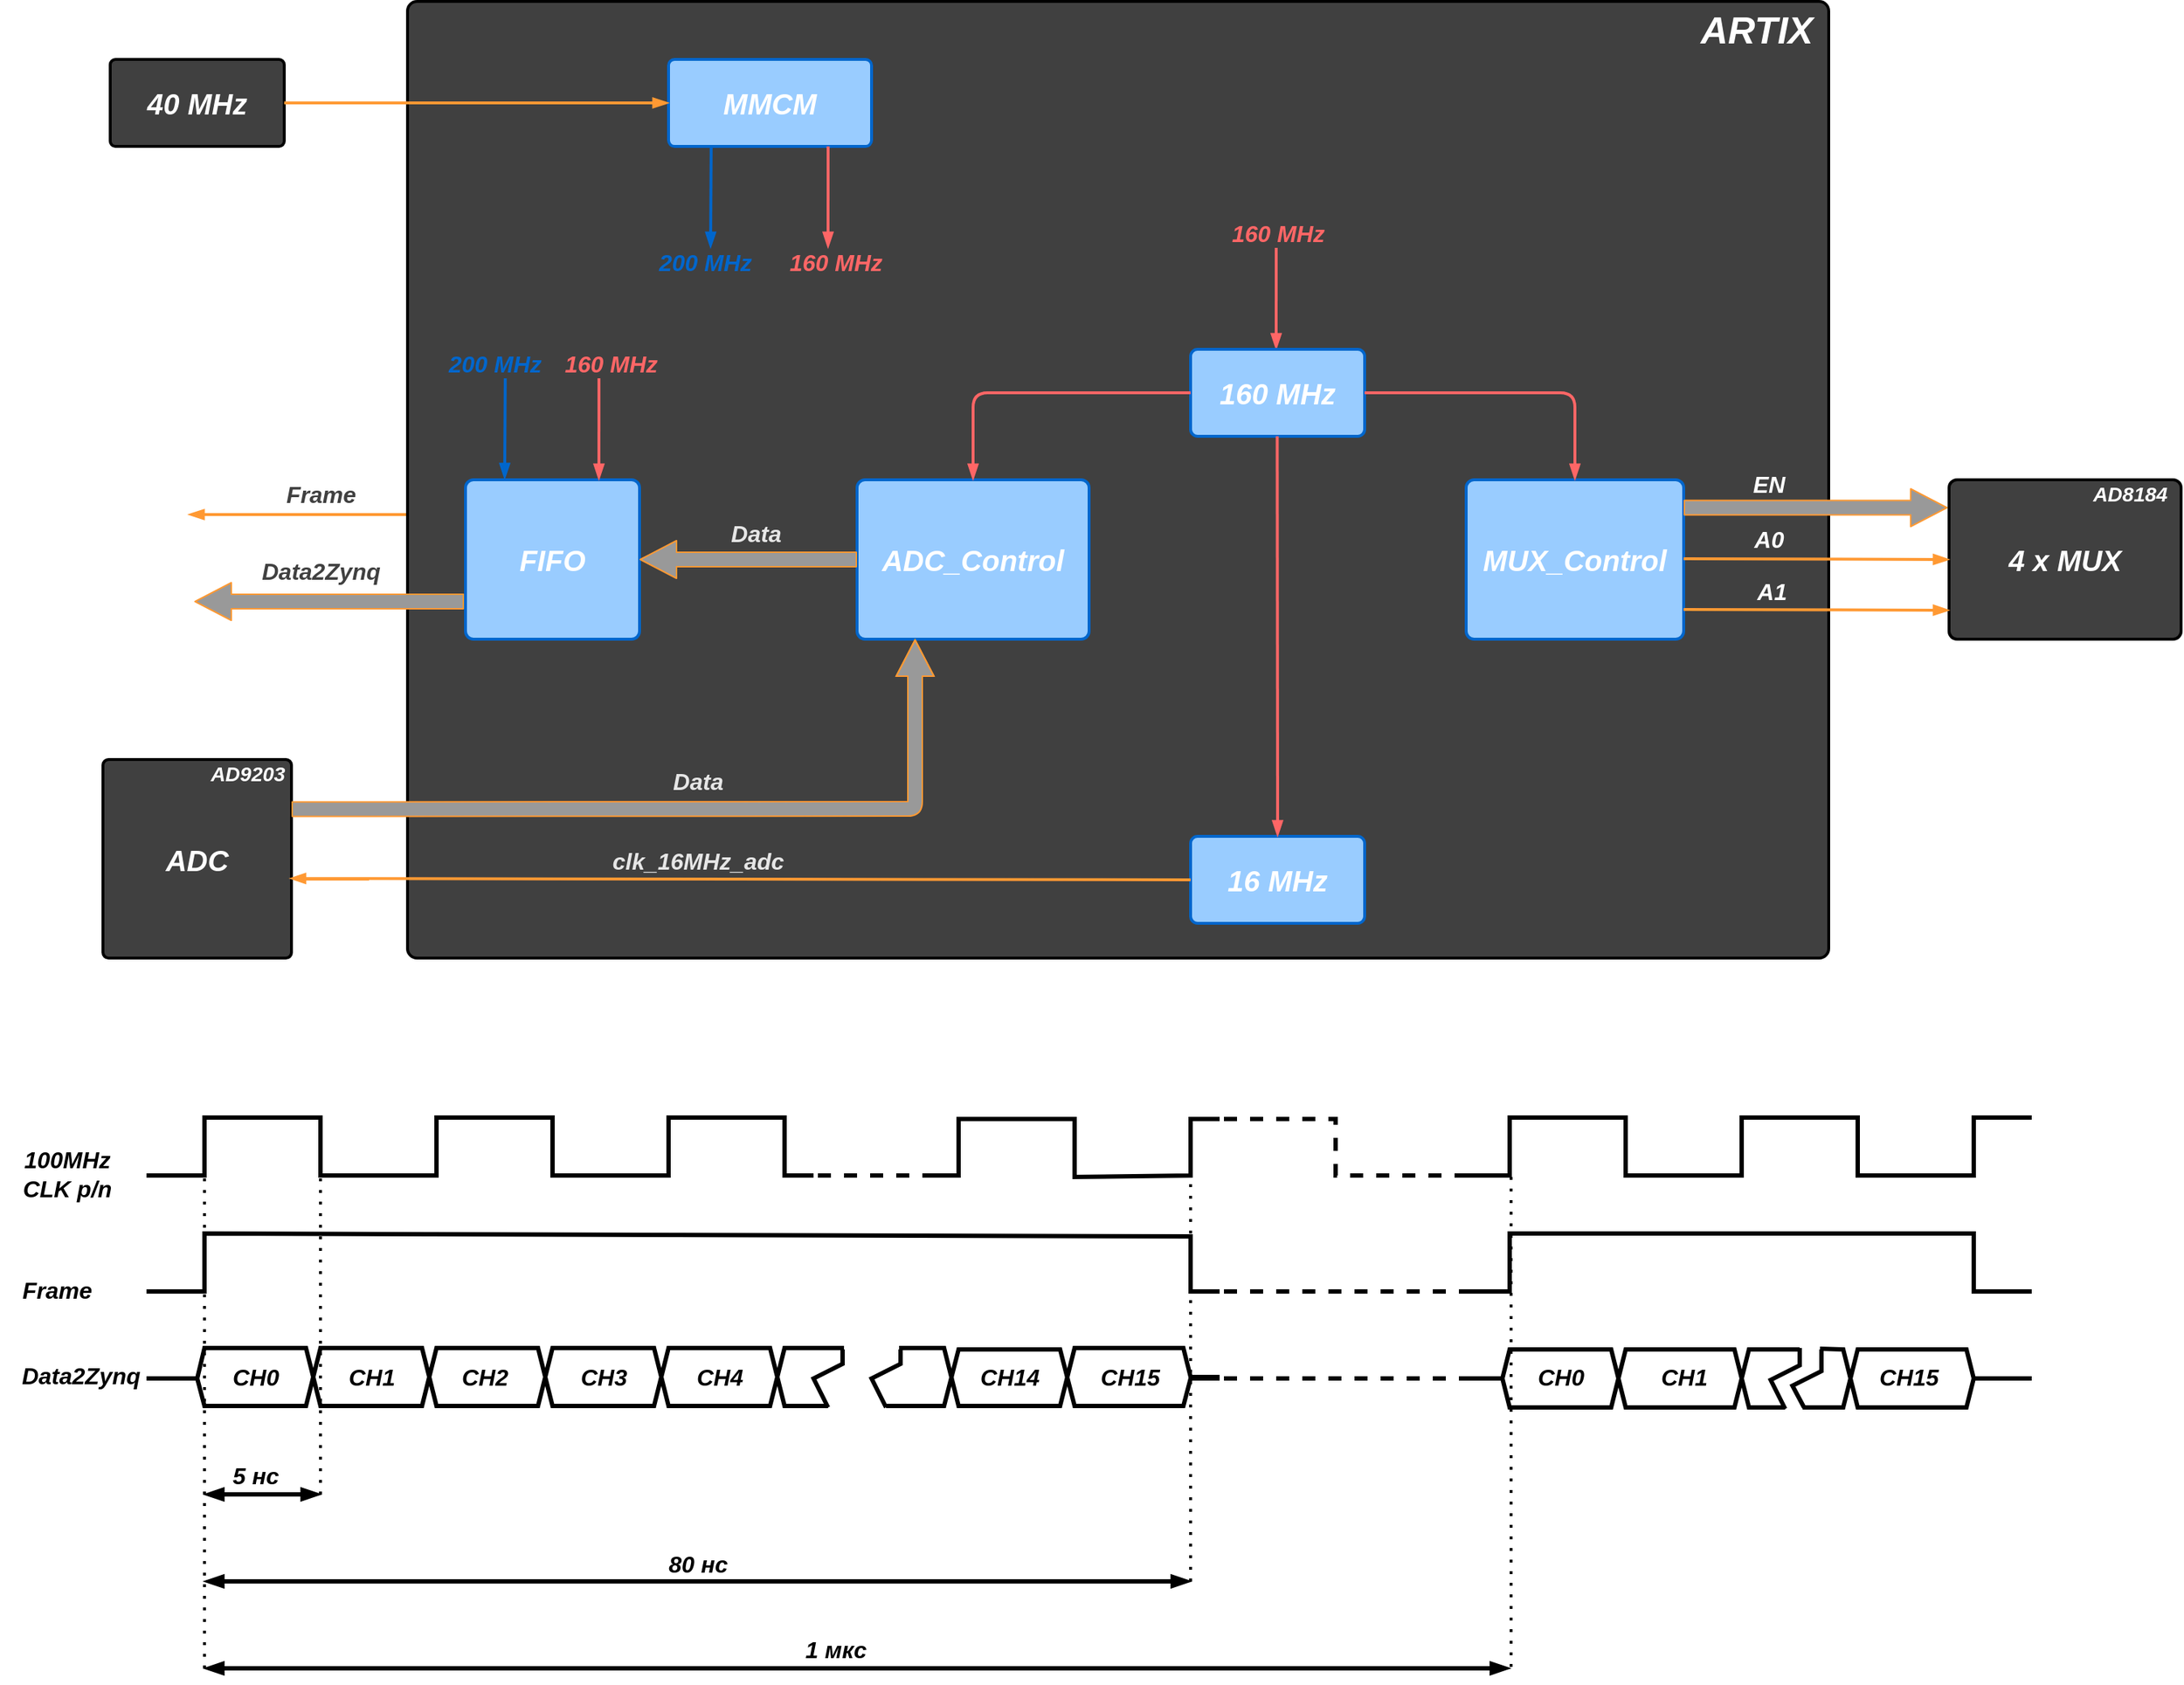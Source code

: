 <mxfile version="13.6.5" type="github">
  <diagram name="Page-1" id="90a13364-a465-7bf4-72fc-28e22215d7a0">
    <mxGraphModel dx="356" dy="180" grid="1" gridSize="5" guides="1" tooltips="1" connect="1" arrows="1" fold="1" page="1" pageScale="1.5" pageWidth="1169" pageHeight="826" background="#ffffff" math="0" shadow="0">
      <root>
        <mxCell id="0" style=";html=1;" />
        <mxCell id="1" style=";html=1;" parent="0" />
        <mxCell id="dTF6DqdIlyTkAC6OraM3-1" value="" style="rounded=1;whiteSpace=wrap;html=1;arcSize=1;strokeWidth=2;fillColor=#404040;" vertex="1" parent="1">
          <mxGeometry x="340" y="270" width="980" height="660" as="geometry" />
        </mxCell>
        <mxCell id="dTF6DqdIlyTkAC6OraM3-2" value="&lt;font color=&quot;#ffffff&quot; size=&quot;1&quot;&gt;&lt;b&gt;&lt;i style=&quot;font-size: 20px&quot;&gt;MMCM&lt;/i&gt;&lt;/b&gt;&lt;/font&gt;" style="rounded=1;whiteSpace=wrap;html=1;strokeWidth=2;arcSize=7;fillColor=#99CCFF;strokeColor=#0066CC;" vertex="1" parent="1">
          <mxGeometry x="520" y="310" width="140" height="60" as="geometry" />
        </mxCell>
        <mxCell id="dTF6DqdIlyTkAC6OraM3-3" value="&lt;b&gt;&lt;font color=&quot;#ffffff&quot; size=&quot;1&quot;&gt;&lt;i style=&quot;font-size: 20px&quot;&gt;FIFO&lt;/i&gt;&lt;/font&gt;&lt;/b&gt;" style="rounded=1;whiteSpace=wrap;html=1;strokeWidth=2;glass=0;shadow=0;sketch=0;arcSize=5;strokeColor=#0066CC;fillColor=#99CCFF;" vertex="1" parent="1">
          <mxGeometry x="380" y="600" width="120" height="110" as="geometry" />
        </mxCell>
        <mxCell id="dTF6DqdIlyTkAC6OraM3-4" value="&lt;b&gt;&lt;font color=&quot;#ffffff&quot; size=&quot;1&quot;&gt;&lt;i style=&quot;font-size: 20px&quot;&gt;40 MHz&lt;/i&gt;&lt;/font&gt;&lt;/b&gt;" style="rounded=1;whiteSpace=wrap;html=1;arcSize=6;strokeWidth=2;fillColor=#404040;" vertex="1" parent="1">
          <mxGeometry x="135" y="310" width="120" height="60" as="geometry" />
        </mxCell>
        <mxCell id="dTF6DqdIlyTkAC6OraM3-5" value="&lt;b&gt;&lt;i&gt;&lt;font style=&quot;font-size: 20px&quot; color=&quot;#ffffff&quot;&gt;ADC&lt;/font&gt;&lt;/i&gt;&lt;/b&gt;" style="rounded=1;whiteSpace=wrap;html=1;strokeWidth=2;arcSize=3;fillColor=#404040;" vertex="1" parent="1">
          <mxGeometry x="130" y="793" width="130" height="137" as="geometry" />
        </mxCell>
        <mxCell id="dTF6DqdIlyTkAC6OraM3-6" value="&lt;b&gt;&lt;i&gt;&lt;font style=&quot;font-size: 20px&quot; color=&quot;#ffffff&quot;&gt;ADC_Control&lt;/font&gt;&lt;/i&gt;&lt;/b&gt;" style="rounded=1;whiteSpace=wrap;html=1;arcSize=5;fillColor=#99CCFF;strokeWidth=2;strokeColor=#0066CC;" vertex="1" parent="1">
          <mxGeometry x="650" y="600" width="160" height="110" as="geometry" />
        </mxCell>
        <mxCell id="dTF6DqdIlyTkAC6OraM3-7" value="&lt;font color=&quot;#ffffff&quot; size=&quot;1&quot;&gt;&lt;b&gt;&lt;i style=&quot;font-size: 20px&quot;&gt;MUX_Control&lt;/i&gt;&lt;/b&gt;&lt;/font&gt;" style="rounded=1;whiteSpace=wrap;html=1;strokeWidth=2;strokeColor=#0066CC;fillColor=#99CCFF;arcSize=5;" vertex="1" parent="1">
          <mxGeometry x="1070" y="600" width="150" height="110" as="geometry" />
        </mxCell>
        <mxCell id="dTF6DqdIlyTkAC6OraM3-8" value="&lt;b&gt;&lt;i&gt;&lt;font style=&quot;font-size: 20px&quot; color=&quot;#ffffff&quot;&gt;4 x MUX&lt;/font&gt;&lt;/i&gt;&lt;/b&gt;" style="rounded=1;whiteSpace=wrap;html=1;strokeWidth=2;arcSize=5;fillColor=#404040;" vertex="1" parent="1">
          <mxGeometry x="1403" y="600" width="160" height="110" as="geometry" />
        </mxCell>
        <mxCell id="dTF6DqdIlyTkAC6OraM3-10" value="" style="endArrow=blockThin;html=1;entryX=0;entryY=0.5;entryDx=0;entryDy=0;exitX=1;exitY=0.5;exitDx=0;exitDy=0;strokeWidth=2;endFill=1;strokeColor=#FF9933;" edge="1" parent="1" source="dTF6DqdIlyTkAC6OraM3-4" target="dTF6DqdIlyTkAC6OraM3-2">
          <mxGeometry width="50" height="50" relative="1" as="geometry">
            <mxPoint x="700" y="590" as="sourcePoint" />
            <mxPoint x="750" y="540" as="targetPoint" />
          </mxGeometry>
        </mxCell>
        <mxCell id="dTF6DqdIlyTkAC6OraM3-14" value="" style="endArrow=blockThin;html=1;strokeWidth=2;rounded=1;jumpSize=0;endFill=1;exitX=0.21;exitY=1.009;exitDx=0;exitDy=0;exitPerimeter=0;strokeColor=#0066CC;" edge="1" parent="1" source="dTF6DqdIlyTkAC6OraM3-2">
          <mxGeometry width="50" height="50" relative="1" as="geometry">
            <mxPoint x="550" y="373" as="sourcePoint" />
            <mxPoint x="549" y="440" as="targetPoint" />
          </mxGeometry>
        </mxCell>
        <mxCell id="dTF6DqdIlyTkAC6OraM3-15" value="" style="endArrow=blockThin;html=1;endFill=1;strokeWidth=2;exitX=0.786;exitY=1;exitDx=0;exitDy=0;exitPerimeter=0;fillColor=#f8cecc;strokeColor=#FF6666;" edge="1" parent="1" source="dTF6DqdIlyTkAC6OraM3-2">
          <mxGeometry width="50" height="50" relative="1" as="geometry">
            <mxPoint x="680" y="390" as="sourcePoint" />
            <mxPoint x="630" y="440" as="targetPoint" />
          </mxGeometry>
        </mxCell>
        <mxCell id="dTF6DqdIlyTkAC6OraM3-16" value="&lt;b&gt;&lt;font style=&quot;font-size: 16px&quot; color=&quot;#0066cc&quot;&gt;&lt;i&gt;200 MHz&lt;/i&gt;&lt;/font&gt;&lt;/b&gt;" style="text;html=1;align=center;verticalAlign=middle;resizable=0;points=[];autosize=1;" vertex="1" parent="1">
          <mxGeometry x="505" y="440" width="80" height="20" as="geometry" />
        </mxCell>
        <mxCell id="dTF6DqdIlyTkAC6OraM3-17" value="&lt;font color=&quot;#ff6666&quot; size=&quot;1&quot;&gt;&lt;b style=&quot;font-size: 16px&quot;&gt;&lt;i&gt;160 MHz&lt;/i&gt;&lt;/b&gt;&lt;/font&gt;" style="text;html=1;align=center;verticalAlign=middle;resizable=0;points=[];autosize=1;" vertex="1" parent="1">
          <mxGeometry x="595" y="440" width="80" height="20" as="geometry" />
        </mxCell>
        <mxCell id="dTF6DqdIlyTkAC6OraM3-18" value="" style="endArrow=blockThin;html=1;strokeWidth=2;rounded=1;jumpSize=0;endFill=1;exitX=0.21;exitY=1.009;exitDx=0;exitDy=0;exitPerimeter=0;strokeColor=#0066CC;" edge="1" parent="1">
          <mxGeometry width="50" height="50" relative="1" as="geometry">
            <mxPoint x="407.4" y="530" as="sourcePoint" />
            <mxPoint x="407.0" y="599.46" as="targetPoint" />
          </mxGeometry>
        </mxCell>
        <mxCell id="dTF6DqdIlyTkAC6OraM3-19" value="" style="endArrow=blockThin;html=1;endFill=1;strokeWidth=2;exitX=0.786;exitY=1;exitDx=0;exitDy=0;exitPerimeter=0;fillColor=#f8cecc;strokeColor=#FF6666;" edge="1" parent="1">
          <mxGeometry width="50" height="50" relative="1" as="geometry">
            <mxPoint x="472.04" y="530" as="sourcePoint" />
            <mxPoint x="472" y="600" as="targetPoint" />
          </mxGeometry>
        </mxCell>
        <mxCell id="dTF6DqdIlyTkAC6OraM3-20" value="&lt;b&gt;&lt;font style=&quot;font-size: 16px&quot; color=&quot;#0066cc&quot;&gt;&lt;i&gt;200 MHz&lt;/i&gt;&lt;/font&gt;&lt;/b&gt;" style="text;html=1;align=center;verticalAlign=middle;resizable=0;points=[];autosize=1;" vertex="1" parent="1">
          <mxGeometry x="360" y="510" width="80" height="20" as="geometry" />
        </mxCell>
        <mxCell id="dTF6DqdIlyTkAC6OraM3-21" value="&lt;font color=&quot;#ff6666&quot; size=&quot;1&quot;&gt;&lt;b style=&quot;font-size: 16px&quot;&gt;&lt;i&gt;160 MHz&lt;/i&gt;&lt;/b&gt;&lt;/font&gt;" style="text;html=1;align=center;verticalAlign=middle;resizable=0;points=[];autosize=1;" vertex="1" parent="1">
          <mxGeometry x="440" y="510" width="80" height="20" as="geometry" />
        </mxCell>
        <mxCell id="dTF6DqdIlyTkAC6OraM3-24" value="&lt;b&gt;&lt;i&gt;&lt;font style=&quot;font-size: 16px&quot; color=&quot;#e6e6e6&quot;&gt;Data&lt;/font&gt;&lt;/i&gt;&lt;/b&gt;" style="text;html=1;align=center;verticalAlign=middle;resizable=0;points=[];autosize=1;" vertex="1" parent="1">
          <mxGeometry x="555" y="627" width="50" height="20" as="geometry" />
        </mxCell>
        <mxCell id="dTF6DqdIlyTkAC6OraM3-26" value="" style="endArrow=blockThin;html=1;endFill=1;strokeWidth=2;exitX=0.786;exitY=1;exitDx=0;exitDy=0;exitPerimeter=0;fillColor=#f8cecc;strokeColor=#FF6666;" edge="1" parent="1">
          <mxGeometry width="50" height="50" relative="1" as="geometry">
            <mxPoint x="939.04" y="440" as="sourcePoint" />
            <mxPoint x="939" y="510" as="targetPoint" />
          </mxGeometry>
        </mxCell>
        <mxCell id="dTF6DqdIlyTkAC6OraM3-28" value="&lt;b&gt;&lt;i&gt;&lt;font style=&quot;font-size: 20px&quot; color=&quot;#ffffff&quot;&gt;160 MHz&lt;/font&gt;&lt;/i&gt;&lt;/b&gt;" style="rounded=1;whiteSpace=wrap;html=1;shadow=0;glass=0;sketch=0;strokeWidth=2;arcSize=8;fillColor=#99CCFF;strokeColor=#0066CC;" vertex="1" parent="1">
          <mxGeometry x="880" y="510" width="120" height="60" as="geometry" />
        </mxCell>
        <mxCell id="dTF6DqdIlyTkAC6OraM3-29" value="" style="endArrow=blockThin;html=1;endFill=1;strokeWidth=2;exitX=0;exitY=0.5;exitDx=0;exitDy=0;fillColor=#f8cecc;strokeColor=#FF6666;entryX=0.5;entryY=0;entryDx=0;entryDy=0;" edge="1" parent="1" source="dTF6DqdIlyTkAC6OraM3-28" target="dTF6DqdIlyTkAC6OraM3-6">
          <mxGeometry width="50" height="50" relative="1" as="geometry">
            <mxPoint x="910.04" y="570" as="sourcePoint" />
            <mxPoint x="850" y="651" as="targetPoint" />
            <Array as="points">
              <mxPoint x="730" y="540" />
            </Array>
          </mxGeometry>
        </mxCell>
        <mxCell id="dTF6DqdIlyTkAC6OraM3-30" value="" style="endArrow=blockThin;html=1;endFill=1;strokeWidth=2;exitX=1;exitY=0.5;exitDx=0;exitDy=0;fillColor=#f8cecc;strokeColor=#FF6666;entryX=0.5;entryY=0;entryDx=0;entryDy=0;" edge="1" parent="1" source="dTF6DqdIlyTkAC6OraM3-28" target="dTF6DqdIlyTkAC6OraM3-7">
          <mxGeometry width="50" height="50" relative="1" as="geometry">
            <mxPoint x="1160" y="540" as="sourcePoint" />
            <mxPoint x="1010" y="600" as="targetPoint" />
            <Array as="points">
              <mxPoint x="1145" y="540" />
            </Array>
          </mxGeometry>
        </mxCell>
        <mxCell id="dTF6DqdIlyTkAC6OraM3-31" value="&lt;b&gt;&lt;i&gt;&lt;font style=&quot;font-size: 20px&quot; color=&quot;#ffffff&quot;&gt;16 MHz&lt;/font&gt;&lt;/i&gt;&lt;/b&gt;" style="rounded=1;whiteSpace=wrap;html=1;shadow=0;glass=0;sketch=0;strokeWidth=2;arcSize=8;fillColor=#99CCFF;strokeColor=#0066CC;" vertex="1" parent="1">
          <mxGeometry x="880" y="846" width="120" height="60" as="geometry" />
        </mxCell>
        <mxCell id="dTF6DqdIlyTkAC6OraM3-32" value="" style="endArrow=blockThin;html=1;endFill=1;strokeWidth=2;exitX=0.786;exitY=1;exitDx=0;exitDy=0;exitPerimeter=0;fillColor=#f8cecc;strokeColor=#FF6666;entryX=0.5;entryY=0;entryDx=0;entryDy=0;" edge="1" parent="1" target="dTF6DqdIlyTkAC6OraM3-31">
          <mxGeometry width="50" height="50" relative="1" as="geometry">
            <mxPoint x="939.71" y="570" as="sourcePoint" />
            <mxPoint x="939.67" y="640" as="targetPoint" />
          </mxGeometry>
        </mxCell>
        <mxCell id="dTF6DqdIlyTkAC6OraM3-33" value="" style="endArrow=blockThin;html=1;endFill=1;strokeWidth=2;exitX=0;exitY=0.5;exitDx=0;exitDy=0;fillColor=#f8cecc;entryX=0.992;entryY=0.599;entryDx=0;entryDy=0;entryPerimeter=0;strokeColor=#FF9933;" edge="1" parent="1" source="dTF6DqdIlyTkAC6OraM3-31" target="dTF6DqdIlyTkAC6OraM3-5">
          <mxGeometry width="50" height="50" relative="1" as="geometry">
            <mxPoint x="740" y="710" as="sourcePoint" />
            <mxPoint x="300" y="873" as="targetPoint" />
          </mxGeometry>
        </mxCell>
        <mxCell id="dTF6DqdIlyTkAC6OraM3-34" value="&lt;font color=&quot;#e6e6e6&quot; size=&quot;1&quot;&gt;&lt;b&gt;&lt;i style=&quot;font-size: 16px&quot;&gt;clk_16MHz_adc&lt;/i&gt;&lt;/b&gt;&lt;/font&gt;" style="text;html=1;align=center;verticalAlign=middle;resizable=0;points=[];autosize=1;" vertex="1" parent="1">
          <mxGeometry x="475" y="853" width="130" height="20" as="geometry" />
        </mxCell>
        <mxCell id="dTF6DqdIlyTkAC6OraM3-35" value="&lt;b&gt;&lt;i&gt;&lt;font style=&quot;font-size: 16px&quot; color=&quot;#e6e6e6&quot;&gt;Data&lt;/font&gt;&lt;/i&gt;&lt;/b&gt;" style="text;html=1;align=center;verticalAlign=middle;resizable=0;points=[];autosize=1;" vertex="1" parent="1">
          <mxGeometry x="515" y="798" width="50" height="20" as="geometry" />
        </mxCell>
        <mxCell id="dTF6DqdIlyTkAC6OraM3-36" value="&lt;b&gt;&lt;i&gt;&lt;font style=&quot;font-size: 14px&quot; color=&quot;#ffffff&quot;&gt;AD8184&lt;/font&gt;&lt;/i&gt;&lt;/b&gt;" style="text;html=1;strokeColor=none;fillColor=none;align=center;verticalAlign=middle;whiteSpace=wrap;rounded=0;shadow=0;glass=0;sketch=0;" vertex="1" parent="1">
          <mxGeometry x="1493" y="600" width="70" height="20" as="geometry" />
        </mxCell>
        <mxCell id="dTF6DqdIlyTkAC6OraM3-38" value="&lt;b&gt;&lt;i&gt;&lt;font style=&quot;font-size: 14px&quot; color=&quot;#ffffff&quot;&gt;AD9203&lt;/font&gt;&lt;/i&gt;&lt;/b&gt;" style="text;html=1;strokeColor=none;fillColor=none;align=center;verticalAlign=middle;whiteSpace=wrap;rounded=0;shadow=0;glass=0;sketch=0;" vertex="1" parent="1">
          <mxGeometry x="200" y="793" width="60" height="20" as="geometry" />
        </mxCell>
        <mxCell id="dTF6DqdIlyTkAC6OraM3-39" value="&lt;font color=&quot;#ff6666&quot; size=&quot;1&quot;&gt;&lt;b style=&quot;font-size: 16px&quot;&gt;&lt;i&gt;160 MHz&lt;/i&gt;&lt;/b&gt;&lt;/font&gt;" style="text;html=1;align=center;verticalAlign=middle;resizable=0;points=[];autosize=1;" vertex="1" parent="1">
          <mxGeometry x="900" y="420" width="80" height="20" as="geometry" />
        </mxCell>
        <mxCell id="dTF6DqdIlyTkAC6OraM3-41" value="" style="endArrow=blockThin;html=1;endFill=1;strokeWidth=2;fillColor=#f8cecc;exitX=1;exitY=0.164;exitDx=0;exitDy=0;exitPerimeter=0;entryX=0;entryY=0.5;entryDx=0;entryDy=0;strokeColor=#FF9933;" edge="1" parent="1" target="dTF6DqdIlyTkAC6OraM3-8">
          <mxGeometry width="50" height="50" relative="1" as="geometry">
            <mxPoint x="1220" y="654.5" as="sourcePoint" />
            <mxPoint x="1400" y="655" as="targetPoint" />
          </mxGeometry>
        </mxCell>
        <mxCell id="dTF6DqdIlyTkAC6OraM3-43" value="&lt;b&gt;&lt;i&gt;&lt;font style=&quot;font-size: 16px&quot; color=&quot;#ffffff&quot;&gt;EN&lt;/font&gt;&lt;/i&gt;&lt;/b&gt;" style="text;html=1;strokeColor=none;fillColor=none;align=center;verticalAlign=middle;whiteSpace=wrap;rounded=0;shadow=0;glass=0;sketch=0;" vertex="1" parent="1">
          <mxGeometry x="1259" y="593" width="40" height="20" as="geometry" />
        </mxCell>
        <mxCell id="dTF6DqdIlyTkAC6OraM3-44" value="&lt;b&gt;&lt;i&gt;&lt;font style=&quot;font-size: 16px&quot; color=&quot;#ffffff&quot;&gt;A0&lt;/font&gt;&lt;/i&gt;&lt;/b&gt;" style="text;html=1;strokeColor=none;fillColor=none;align=center;verticalAlign=middle;whiteSpace=wrap;rounded=0;shadow=0;glass=0;sketch=0;" vertex="1" parent="1">
          <mxGeometry x="1259" y="631" width="40" height="20" as="geometry" />
        </mxCell>
        <mxCell id="dTF6DqdIlyTkAC6OraM3-45" value="&lt;b&gt;&lt;i&gt;&lt;font style=&quot;font-size: 16px&quot; color=&quot;#ffffff&quot;&gt;A1&lt;/font&gt;&lt;/i&gt;&lt;/b&gt;" style="text;html=1;strokeColor=none;fillColor=none;align=center;verticalAlign=middle;whiteSpace=wrap;rounded=0;shadow=0;glass=0;sketch=0;" vertex="1" parent="1">
          <mxGeometry x="1261" y="667" width="40" height="20" as="geometry" />
        </mxCell>
        <mxCell id="dTF6DqdIlyTkAC6OraM3-48" value="" style="endArrow=blockThin;html=1;endFill=1;strokeWidth=2;fillColor=#f8cecc;exitX=1;exitY=0.164;exitDx=0;exitDy=0;exitPerimeter=0;entryX=0;entryY=0.5;entryDx=0;entryDy=0;strokeColor=#FF9933;" edge="1" parent="1">
          <mxGeometry width="50" height="50" relative="1" as="geometry">
            <mxPoint x="1220" y="689.5" as="sourcePoint" />
            <mxPoint x="1403" y="690" as="targetPoint" />
          </mxGeometry>
        </mxCell>
        <mxCell id="dTF6DqdIlyTkAC6OraM3-52" value="&lt;b&gt;&lt;i&gt;&lt;font style=&quot;font-size: 16px&quot; color=&quot;#404040&quot;&gt;Data2Zynq&lt;/font&gt;&lt;/i&gt;&lt;/b&gt;" style="text;html=1;align=center;verticalAlign=middle;resizable=0;points=[];autosize=1;" vertex="1" parent="1">
          <mxGeometry x="234" y="653" width="92" height="19" as="geometry" />
        </mxCell>
        <mxCell id="dTF6DqdIlyTkAC6OraM3-61" value="&lt;font color=&quot;#ffffff&quot; size=&quot;1&quot;&gt;&lt;i style=&quot;font-size: 26px&quot;&gt;ARTIX&lt;/i&gt;&lt;/font&gt;" style="text;strokeColor=none;fillColor=none;html=1;fontSize=24;fontStyle=1;verticalAlign=middle;align=center;rounded=1;shadow=0;glass=0;dashed=1;dashPattern=1 1;sketch=0;" vertex="1" parent="1">
          <mxGeometry x="1220" y="270" width="100" height="40" as="geometry" />
        </mxCell>
        <mxCell id="dTF6DqdIlyTkAC6OraM3-63" value="" style="endArrow=blockThin;html=1;strokeWidth=2;exitX=0;exitY=0.5;exitDx=0;exitDy=0;endFill=1;strokeColor=#FF9933;" edge="1" parent="1">
          <mxGeometry width="50" height="50" relative="1" as="geometry">
            <mxPoint x="339" y="624" as="sourcePoint" />
            <mxPoint x="189" y="624" as="targetPoint" />
          </mxGeometry>
        </mxCell>
        <mxCell id="dTF6DqdIlyTkAC6OraM3-65" value="" style="shape=flexArrow;endArrow=block;html=1;strokeWidth=1;exitX=1;exitY=0.25;exitDx=0;exitDy=0;entryX=0.25;entryY=1;entryDx=0;entryDy=0;sketch=0;shadow=0;endFill=0;startArrow=none;startFill=0;endWidth=15;endSize=8;fillColor=#999999;strokeColor=#FF9933;" edge="1" parent="1" source="dTF6DqdIlyTkAC6OraM3-5" target="dTF6DqdIlyTkAC6OraM3-6">
          <mxGeometry width="50" height="50" relative="1" as="geometry">
            <mxPoint x="666" y="891" as="sourcePoint" />
            <mxPoint x="806" y="759" as="targetPoint" />
            <Array as="points">
              <mxPoint x="690" y="827" />
            </Array>
          </mxGeometry>
        </mxCell>
        <mxCell id="dTF6DqdIlyTkAC6OraM3-66" value="" style="shape=flexArrow;endArrow=block;html=1;strokeWidth=1;exitX=1;exitY=0.25;exitDx=0;exitDy=0;sketch=0;shadow=0;endFill=0;startArrow=none;startFill=0;endWidth=15;endSize=8;entryX=-0.006;entryY=0.175;entryDx=0;entryDy=0;entryPerimeter=0;strokeColor=#FF9933;fillColor=#999999;" edge="1" parent="1" target="dTF6DqdIlyTkAC6OraM3-8">
          <mxGeometry width="50" height="50" relative="1" as="geometry">
            <mxPoint x="1220" y="619.25" as="sourcePoint" />
            <mxPoint x="1378" y="546" as="targetPoint" />
            <Array as="points" />
          </mxGeometry>
        </mxCell>
        <mxCell id="dTF6DqdIlyTkAC6OraM3-67" value="" style="shape=flexArrow;endArrow=block;html=1;strokeWidth=1;exitX=0;exitY=0.5;exitDx=0;exitDy=0;sketch=0;shadow=0;endFill=0;startArrow=none;startFill=0;endWidth=15;endSize=8;entryX=1;entryY=0.5;entryDx=0;entryDy=0;fillColor=#999999;strokeColor=#FF9933;" edge="1" parent="1" source="dTF6DqdIlyTkAC6OraM3-6" target="dTF6DqdIlyTkAC6OraM3-3">
          <mxGeometry width="50" height="50" relative="1" as="geometry">
            <mxPoint x="520" y="695" as="sourcePoint" />
            <mxPoint x="702.04" y="695" as="targetPoint" />
            <Array as="points" />
          </mxGeometry>
        </mxCell>
        <mxCell id="dTF6DqdIlyTkAC6OraM3-68" value="" style="shape=flexArrow;endArrow=block;html=1;strokeWidth=1;sketch=0;shadow=0;endFill=0;startArrow=none;startFill=0;endWidth=15;endSize=8;fillColor=#999999;strokeColor=#FF9933;" edge="1" parent="1">
          <mxGeometry width="50" height="50" relative="1" as="geometry">
            <mxPoint x="379" y="684" as="sourcePoint" />
            <mxPoint x="193" y="684" as="targetPoint" />
            <Array as="points" />
          </mxGeometry>
        </mxCell>
        <mxCell id="dTF6DqdIlyTkAC6OraM3-70" value="&lt;font color=&quot;#404040&quot;&gt;&lt;span style=&quot;font-size: 16px&quot;&gt;&lt;b&gt;&lt;i&gt;Frame&lt;br&gt;&lt;/i&gt;&lt;/b&gt;&lt;/span&gt;&lt;/font&gt;" style="text;html=1;align=center;verticalAlign=middle;resizable=0;points=[];autosize=1;" vertex="1" parent="1">
          <mxGeometry x="251" y="600" width="58" height="19" as="geometry" />
        </mxCell>
        <mxCell id="dTF6DqdIlyTkAC6OraM3-80" value="" style="endArrow=none;html=1;strokeWidth=3;fontSize=16;endFill=0;shadow=0;fillColor=#999999;jumpStyle=gap;sketch=0;rounded=0;" edge="1" parent="1">
          <mxGeometry width="50" height="50" relative="1" as="geometry">
            <mxPoint x="160" y="1080" as="sourcePoint" />
            <mxPoint x="620" y="1080" as="targetPoint" />
            <Array as="points">
              <mxPoint x="200" y="1080" />
              <mxPoint x="200" y="1040" />
              <mxPoint x="240" y="1040" />
              <mxPoint x="280" y="1040" />
              <mxPoint x="280" y="1080" />
              <mxPoint x="320" y="1080" />
              <mxPoint x="360" y="1080" />
              <mxPoint x="360" y="1040" />
              <mxPoint x="400" y="1040" />
              <mxPoint x="440" y="1040" />
              <mxPoint x="440" y="1080" />
              <mxPoint x="520" y="1080" />
              <mxPoint x="520" y="1040" />
              <mxPoint x="560" y="1040" />
              <mxPoint x="600" y="1040" />
              <mxPoint x="600" y="1080" />
              <mxPoint x="620" y="1080" />
            </Array>
          </mxGeometry>
        </mxCell>
        <mxCell id="dTF6DqdIlyTkAC6OraM3-81" value="" style="endArrow=none;html=1;strokeColor=#000000;strokeWidth=3;fontSize=16;rounded=0;shadow=0;fillColor=#999999;" edge="1" parent="1">
          <mxGeometry width="50" height="50" relative="1" as="geometry">
            <mxPoint x="160" y="1160" as="sourcePoint" />
            <mxPoint x="900" y="1160" as="targetPoint" />
            <Array as="points">
              <mxPoint x="200" y="1160" />
              <mxPoint x="200" y="1120" />
              <mxPoint x="880" y="1122" />
              <mxPoint x="880" y="1160" />
            </Array>
          </mxGeometry>
        </mxCell>
        <mxCell id="dTF6DqdIlyTkAC6OraM3-83" value="" style="endArrow=none;html=1;strokeColor=#000000;strokeWidth=3;fontSize=16;rounded=0;shadow=0;fillColor=#999999;" edge="1" parent="1">
          <mxGeometry width="50" height="50" relative="1" as="geometry">
            <mxPoint x="160" y="1220" as="sourcePoint" />
            <mxPoint x="641" y="1199" as="targetPoint" />
            <Array as="points">
              <mxPoint x="195" y="1220" />
              <mxPoint x="200" y="1239" />
              <mxPoint x="220" y="1239" />
              <mxPoint x="270" y="1239" />
              <mxPoint x="280" y="1199" />
              <mxPoint x="350" y="1199" />
              <mxPoint x="360" y="1239" />
              <mxPoint x="430" y="1239" />
              <mxPoint x="440" y="1199" />
              <mxPoint x="510" y="1199" />
              <mxPoint x="520" y="1239" />
              <mxPoint x="590" y="1239" />
              <mxPoint x="600" y="1199" />
            </Array>
          </mxGeometry>
        </mxCell>
        <mxCell id="dTF6DqdIlyTkAC6OraM3-84" value="" style="endArrow=none;html=1;strokeColor=#000000;strokeWidth=3;fontSize=16;rounded=0;shadow=0;fillColor=#999999;" edge="1" parent="1">
          <mxGeometry width="50" height="50" relative="1" as="geometry">
            <mxPoint x="160" y="1220" as="sourcePoint" />
            <mxPoint x="630" y="1239" as="targetPoint" />
            <Array as="points">
              <mxPoint x="195" y="1220" />
              <mxPoint x="200" y="1199" />
              <mxPoint x="270" y="1199" />
              <mxPoint x="280" y="1239" />
              <mxPoint x="350" y="1239" />
              <mxPoint x="360" y="1199" />
              <mxPoint x="430" y="1199" />
              <mxPoint x="440" y="1239" />
              <mxPoint x="510" y="1239" />
              <mxPoint x="520" y="1199" />
              <mxPoint x="590" y="1199" />
              <mxPoint x="600" y="1239" />
              <mxPoint x="630" y="1239" />
            </Array>
          </mxGeometry>
        </mxCell>
        <mxCell id="dTF6DqdIlyTkAC6OraM3-89" value="&lt;b&gt;&lt;i&gt;&lt;font style=&quot;font-size: 16px&quot;&gt;CH0&lt;/font&gt;&lt;/i&gt;&lt;/b&gt;" style="text;html=1;align=center;verticalAlign=middle;resizable=0;points=[];autosize=1;" vertex="1" parent="1">
          <mxGeometry x="210" y="1209" width="50" height="20" as="geometry" />
        </mxCell>
        <mxCell id="dTF6DqdIlyTkAC6OraM3-90" value="&lt;b&gt;&lt;i&gt;&lt;font style=&quot;font-size: 16px&quot;&gt;CH1&lt;/font&gt;&lt;/i&gt;&lt;/b&gt;" style="text;html=1;align=center;verticalAlign=middle;resizable=0;points=[];autosize=1;" vertex="1" parent="1">
          <mxGeometry x="290" y="1209" width="50" height="20" as="geometry" />
        </mxCell>
        <mxCell id="dTF6DqdIlyTkAC6OraM3-91" value="&lt;b&gt;&lt;i&gt;&lt;font style=&quot;font-size: 16px&quot;&gt;CH2&lt;/font&gt;&lt;/i&gt;&lt;/b&gt;" style="text;html=1;align=center;verticalAlign=middle;resizable=0;points=[];autosize=1;" vertex="1" parent="1">
          <mxGeometry x="368" y="1209" width="50" height="20" as="geometry" />
        </mxCell>
        <mxCell id="dTF6DqdIlyTkAC6OraM3-92" value="&lt;b&gt;&lt;i&gt;&lt;font style=&quot;font-size: 16px&quot;&gt;CH3&lt;/font&gt;&lt;/i&gt;&lt;/b&gt;" style="text;html=1;align=center;verticalAlign=middle;resizable=0;points=[];autosize=1;" vertex="1" parent="1">
          <mxGeometry x="450" y="1209" width="50" height="20" as="geometry" />
        </mxCell>
        <mxCell id="dTF6DqdIlyTkAC6OraM3-93" value="&lt;b&gt;&lt;i&gt;&lt;font style=&quot;font-size: 16px&quot;&gt;CH4&lt;/font&gt;&lt;/i&gt;&lt;/b&gt;" style="text;html=1;align=center;verticalAlign=middle;resizable=0;points=[];autosize=1;" vertex="1" parent="1">
          <mxGeometry x="530" y="1209" width="50" height="20" as="geometry" />
        </mxCell>
        <mxCell id="dTF6DqdIlyTkAC6OraM3-95" value="" style="endArrow=none;html=1;shadow=0;strokeWidth=3;fillColor=#999999;rounded=0;" edge="1" parent="1">
          <mxGeometry width="50" height="50" relative="1" as="geometry">
            <mxPoint x="630" y="1240" as="sourcePoint" />
            <mxPoint x="640" y="1200" as="targetPoint" />
            <Array as="points">
              <mxPoint x="620" y="1220" />
              <mxPoint x="640" y="1210" />
            </Array>
          </mxGeometry>
        </mxCell>
        <mxCell id="dTF6DqdIlyTkAC6OraM3-96" value="" style="endArrow=none;dashed=1;html=1;strokeWidth=3;shadow=0;fillColor=#999999;" edge="1" parent="1">
          <mxGeometry width="50" height="50" relative="1" as="geometry">
            <mxPoint x="623" y="1080" as="sourcePoint" />
            <mxPoint x="700" y="1080" as="targetPoint" />
          </mxGeometry>
        </mxCell>
        <mxCell id="dTF6DqdIlyTkAC6OraM3-97" value="" style="endArrow=none;html=1;shadow=0;strokeColor=#000000;strokeWidth=3;fillColor=#999999;rounded=0;" edge="1" parent="1">
          <mxGeometry width="50" height="50" relative="1" as="geometry">
            <mxPoint x="700" y="1080" as="sourcePoint" />
            <mxPoint x="900" y="1041" as="targetPoint" />
            <Array as="points">
              <mxPoint x="720" y="1080" />
              <mxPoint x="720" y="1041" />
              <mxPoint x="800" y="1041" />
              <mxPoint x="800" y="1081" />
              <mxPoint x="880" y="1080" />
              <mxPoint x="880" y="1041" />
            </Array>
          </mxGeometry>
        </mxCell>
        <mxCell id="dTF6DqdIlyTkAC6OraM3-98" value="" style="endArrow=none;html=1;shadow=0;strokeColor=#000000;strokeWidth=3;fillColor=#999999;rounded=0;" edge="1" parent="1">
          <mxGeometry width="50" height="50" relative="1" as="geometry">
            <mxPoint x="679" y="1199" as="sourcePoint" />
            <mxPoint x="900" y="1219" as="targetPoint" />
            <Array as="points">
              <mxPoint x="710" y="1199" />
              <mxPoint x="720" y="1239" />
              <mxPoint x="790" y="1239" />
              <mxPoint x="800" y="1199" />
              <mxPoint x="875" y="1199" />
              <mxPoint x="880" y="1219" />
              <mxPoint x="900" y="1219" />
            </Array>
          </mxGeometry>
        </mxCell>
        <mxCell id="dTF6DqdIlyTkAC6OraM3-99" value="" style="endArrow=none;html=1;shadow=0;strokeWidth=1;fillColor=#999999;strokeColor=none;rounded=0;" edge="1" parent="1">
          <mxGeometry width="50" height="50" relative="1" as="geometry">
            <mxPoint x="690" y="1239" as="sourcePoint" />
            <mxPoint x="830" y="1220" as="targetPoint" />
            <Array as="points">
              <mxPoint x="710" y="1200" />
              <mxPoint x="740" y="1200" />
            </Array>
          </mxGeometry>
        </mxCell>
        <mxCell id="dTF6DqdIlyTkAC6OraM3-100" value="" style="endArrow=none;html=1;shadow=0;strokeColor=#000000;strokeWidth=3;fillColor=#999999;rounded=0;" edge="1" parent="1">
          <mxGeometry width="50" height="50" relative="1" as="geometry">
            <mxPoint x="670" y="1239" as="sourcePoint" />
            <mxPoint x="900" y="1220" as="targetPoint" />
            <Array as="points">
              <mxPoint x="710" y="1239" />
              <mxPoint x="720" y="1200" />
              <mxPoint x="790" y="1200" />
              <mxPoint x="800" y="1239" />
              <mxPoint x="875" y="1239" />
              <mxPoint x="880" y="1220" />
            </Array>
          </mxGeometry>
        </mxCell>
        <mxCell id="dTF6DqdIlyTkAC6OraM3-101" value="" style="endArrow=none;html=1;shadow=0;strokeWidth=3;fillColor=#999999;rounded=0;" edge="1" parent="1">
          <mxGeometry width="50" height="50" relative="1" as="geometry">
            <mxPoint x="670" y="1240" as="sourcePoint" />
            <mxPoint x="680" y="1200" as="targetPoint" />
            <Array as="points">
              <mxPoint x="660" y="1220" />
              <mxPoint x="680" y="1210" />
            </Array>
          </mxGeometry>
        </mxCell>
        <mxCell id="dTF6DqdIlyTkAC6OraM3-102" value="&lt;b&gt;&lt;i&gt;&lt;font style=&quot;font-size: 16px&quot;&gt;CH14&lt;/font&gt;&lt;/i&gt;&lt;/b&gt;" style="text;html=1;align=center;verticalAlign=middle;resizable=0;points=[];autosize=1;" vertex="1" parent="1">
          <mxGeometry x="725" y="1209" width="60" height="20" as="geometry" />
        </mxCell>
        <mxCell id="dTF6DqdIlyTkAC6OraM3-103" value="&lt;b&gt;&lt;i&gt;&lt;font style=&quot;font-size: 16px&quot;&gt;CH15&lt;/font&gt;&lt;/i&gt;&lt;/b&gt;" style="text;html=1;align=center;verticalAlign=middle;resizable=0;points=[];autosize=1;" vertex="1" parent="1">
          <mxGeometry x="808" y="1209" width="60" height="20" as="geometry" />
        </mxCell>
        <mxCell id="dTF6DqdIlyTkAC6OraM3-104" value="" style="endArrow=none;dashed=1;html=1;strokeWidth=3;shadow=0;fillColor=#999999;rounded=0;" edge="1" parent="1">
          <mxGeometry width="50" height="50" relative="1" as="geometry">
            <mxPoint x="903" y="1041" as="sourcePoint" />
            <mxPoint x="1065" y="1080" as="targetPoint" />
            <Array as="points">
              <mxPoint x="980" y="1041" />
              <mxPoint x="980" y="1080" />
            </Array>
          </mxGeometry>
        </mxCell>
        <mxCell id="dTF6DqdIlyTkAC6OraM3-105" value="" style="endArrow=none;dashed=1;html=1;strokeWidth=3;shadow=0;fillColor=#999999;" edge="1" parent="1">
          <mxGeometry width="50" height="50" relative="1" as="geometry">
            <mxPoint x="903" y="1160" as="sourcePoint" />
            <mxPoint x="1060" y="1160" as="targetPoint" />
          </mxGeometry>
        </mxCell>
        <mxCell id="dTF6DqdIlyTkAC6OraM3-106" value="" style="endArrow=none;dashed=1;html=1;strokeWidth=3;shadow=0;fillColor=#999999;" edge="1" parent="1">
          <mxGeometry width="50" height="50" relative="1" as="geometry">
            <mxPoint x="903" y="1220" as="sourcePoint" />
            <mxPoint x="1060" y="1220" as="targetPoint" />
          </mxGeometry>
        </mxCell>
        <mxCell id="dTF6DqdIlyTkAC6OraM3-107" value="" style="endArrow=none;html=1;shadow=0;strokeWidth=3;fillColor=#999999;fontSize=16;rounded=0;" edge="1" parent="1">
          <mxGeometry width="50" height="50" relative="1" as="geometry">
            <mxPoint x="1065" y="1160" as="sourcePoint" />
            <mxPoint x="1460" y="1160" as="targetPoint" />
            <Array as="points">
              <mxPoint x="1100" y="1160" />
              <mxPoint x="1100" y="1120" />
              <mxPoint x="1420" y="1120" />
              <mxPoint x="1420" y="1160" />
            </Array>
          </mxGeometry>
        </mxCell>
        <mxCell id="dTF6DqdIlyTkAC6OraM3-109" value="" style="endArrow=none;html=1;shadow=0;strokeWidth=3;fillColor=#999999;fontSize=16;rounded=0;" edge="1" parent="1">
          <mxGeometry width="50" height="50" relative="1" as="geometry">
            <mxPoint x="1065" y="1080" as="sourcePoint" />
            <mxPoint x="1460" y="1040" as="targetPoint" />
            <Array as="points">
              <mxPoint x="1065" y="1080" />
              <mxPoint x="1100" y="1080" />
              <mxPoint x="1100" y="1040" />
              <mxPoint x="1180" y="1040" />
              <mxPoint x="1180" y="1080" />
              <mxPoint x="1260" y="1080" />
              <mxPoint x="1260" y="1040" />
              <mxPoint x="1340" y="1040" />
              <mxPoint x="1340" y="1080" />
              <mxPoint x="1420" y="1080" />
              <mxPoint x="1420" y="1040" />
            </Array>
          </mxGeometry>
        </mxCell>
        <mxCell id="dTF6DqdIlyTkAC6OraM3-110" value="" style="endArrow=none;html=1;shadow=0;strokeWidth=3;fillColor=#999999;fontSize=16;rounded=0;" edge="1" parent="1">
          <mxGeometry width="50" height="50" relative="1" as="geometry">
            <mxPoint x="1065" y="1220" as="sourcePoint" />
            <mxPoint x="1300" y="1200" as="targetPoint" />
            <Array as="points">
              <mxPoint x="1095" y="1220" />
              <mxPoint x="1100" y="1200" />
              <mxPoint x="1170" y="1200" />
              <mxPoint x="1180" y="1240" />
              <mxPoint x="1255" y="1240" />
              <mxPoint x="1265" y="1200" />
            </Array>
          </mxGeometry>
        </mxCell>
        <mxCell id="dTF6DqdIlyTkAC6OraM3-111" value="" style="endArrow=none;html=1;shadow=0;strokeWidth=3;fillColor=#999999;fontSize=16;rounded=0;" edge="1" parent="1">
          <mxGeometry width="50" height="50" relative="1" as="geometry">
            <mxPoint x="1065" y="1220" as="sourcePoint" />
            <mxPoint x="1290" y="1240" as="targetPoint" />
            <Array as="points">
              <mxPoint x="1095" y="1220" />
              <mxPoint x="1100" y="1240" />
              <mxPoint x="1170" y="1240" />
              <mxPoint x="1180" y="1200" />
              <mxPoint x="1255" y="1200" />
              <mxPoint x="1265" y="1240" />
            </Array>
          </mxGeometry>
        </mxCell>
        <mxCell id="dTF6DqdIlyTkAC6OraM3-112" value="" style="endArrow=none;html=1;shadow=0;strokeWidth=3;fillColor=#999999;rounded=0;" edge="1" parent="1">
          <mxGeometry width="50" height="50" relative="1" as="geometry">
            <mxPoint x="1290" y="1241" as="sourcePoint" />
            <mxPoint x="1300" y="1199" as="targetPoint" />
            <Array as="points">
              <mxPoint x="1280" y="1221" />
              <mxPoint x="1300" y="1211" />
            </Array>
          </mxGeometry>
        </mxCell>
        <mxCell id="dTF6DqdIlyTkAC6OraM3-113" value="" style="endArrow=none;html=1;shadow=0;strokeWidth=3;fillColor=#999999;rounded=0;" edge="1" parent="1">
          <mxGeometry width="50" height="50" relative="1" as="geometry">
            <mxPoint x="1303" y="1240" as="sourcePoint" />
            <mxPoint x="1315" y="1200" as="targetPoint" />
            <Array as="points">
              <mxPoint x="1295" y="1225" />
              <mxPoint x="1315" y="1215" />
            </Array>
          </mxGeometry>
        </mxCell>
        <mxCell id="dTF6DqdIlyTkAC6OraM3-114" value="" style="endArrow=none;html=1;shadow=0;strokeWidth=3;fillColor=#999999;fontSize=16;rounded=0;" edge="1" parent="1">
          <mxGeometry width="50" height="50" relative="1" as="geometry">
            <mxPoint x="1314" y="1199.5" as="sourcePoint" />
            <mxPoint x="1460" y="1220" as="targetPoint" />
            <Array as="points">
              <mxPoint x="1330" y="1200" />
              <mxPoint x="1340" y="1240" />
              <mxPoint x="1415" y="1240" />
              <mxPoint x="1420" y="1220" />
            </Array>
          </mxGeometry>
        </mxCell>
        <mxCell id="dTF6DqdIlyTkAC6OraM3-115" value="" style="endArrow=none;html=1;shadow=0;strokeWidth=3;fillColor=#999999;fontSize=16;rounded=0;" edge="1" parent="1">
          <mxGeometry width="50" height="50" relative="1" as="geometry">
            <mxPoint x="1302" y="1240" as="sourcePoint" />
            <mxPoint x="1460" y="1220" as="targetPoint" />
            <Array as="points">
              <mxPoint x="1330" y="1240" />
              <mxPoint x="1340" y="1200" />
              <mxPoint x="1415" y="1200" />
              <mxPoint x="1420" y="1220" />
            </Array>
          </mxGeometry>
        </mxCell>
        <mxCell id="dTF6DqdIlyTkAC6OraM3-116" value="&lt;b&gt;&lt;i&gt;&lt;font style=&quot;font-size: 16px&quot;&gt;CH0&lt;/font&gt;&lt;/i&gt;&lt;/b&gt;" style="text;html=1;align=center;verticalAlign=middle;resizable=0;points=[];autosize=1;" vertex="1" parent="1">
          <mxGeometry x="1110" y="1209" width="50" height="20" as="geometry" />
        </mxCell>
        <mxCell id="dTF6DqdIlyTkAC6OraM3-117" value="&lt;b&gt;&lt;i&gt;&lt;font style=&quot;font-size: 16px&quot;&gt;CH1&lt;/font&gt;&lt;/i&gt;&lt;/b&gt;" style="text;html=1;align=center;verticalAlign=middle;resizable=0;points=[];autosize=1;" vertex="1" parent="1">
          <mxGeometry x="1195" y="1209" width="50" height="20" as="geometry" />
        </mxCell>
        <mxCell id="dTF6DqdIlyTkAC6OraM3-118" value="&lt;b&gt;&lt;i&gt;&lt;font style=&quot;font-size: 16px&quot;&gt;CH15&lt;/font&gt;&lt;/i&gt;&lt;/b&gt;" style="text;html=1;align=center;verticalAlign=middle;resizable=0;points=[];autosize=1;" vertex="1" parent="1">
          <mxGeometry x="1345" y="1209" width="60" height="20" as="geometry" />
        </mxCell>
        <mxCell id="dTF6DqdIlyTkAC6OraM3-119" value="" style="endArrow=blockThin;startArrow=blockThin;html=1;shadow=0;strokeWidth=3;fillColor=#999999;fontSize=16;endFill=1;startFill=1;" edge="1" parent="1">
          <mxGeometry width="50" height="50" relative="1" as="geometry">
            <mxPoint x="200" y="1420" as="sourcePoint" />
            <mxPoint x="1100" y="1420" as="targetPoint" />
            <Array as="points" />
          </mxGeometry>
        </mxCell>
        <mxCell id="dTF6DqdIlyTkAC6OraM3-120" value="" style="endArrow=blockThin;startArrow=blockThin;html=1;shadow=0;strokeWidth=3;fillColor=#999999;fontSize=16;startFill=1;endFill=1;" edge="1" parent="1">
          <mxGeometry width="50" height="50" relative="1" as="geometry">
            <mxPoint x="200" y="1300" as="sourcePoint" />
            <mxPoint x="280" y="1300" as="targetPoint" />
          </mxGeometry>
        </mxCell>
        <mxCell id="dTF6DqdIlyTkAC6OraM3-121" value="" style="endArrow=blockThin;startArrow=blockThin;html=1;shadow=0;strokeWidth=3;fillColor=#999999;fontSize=16;endFill=1;startFill=1;" edge="1" parent="1">
          <mxGeometry width="50" height="50" relative="1" as="geometry">
            <mxPoint x="200" y="1360" as="sourcePoint" />
            <mxPoint x="880" y="1360" as="targetPoint" />
          </mxGeometry>
        </mxCell>
        <mxCell id="dTF6DqdIlyTkAC6OraM3-122" value="&lt;b&gt;&lt;i&gt;5 нс&lt;/i&gt;&lt;/b&gt;" style="text;html=1;align=center;verticalAlign=middle;resizable=0;points=[];autosize=1;fontSize=16;" vertex="1" parent="1">
          <mxGeometry x="212.5" y="1274" width="45" height="25" as="geometry" />
        </mxCell>
        <mxCell id="dTF6DqdIlyTkAC6OraM3-123" value="&lt;b&gt;&lt;i&gt;80 нс&lt;/i&gt;&lt;/b&gt;" style="text;html=1;align=center;verticalAlign=middle;resizable=0;points=[];autosize=1;fontSize=16;" vertex="1" parent="1">
          <mxGeometry x="512.5" y="1335" width="55" height="25" as="geometry" />
        </mxCell>
        <mxCell id="dTF6DqdIlyTkAC6OraM3-124" value="&lt;b&gt;&lt;i&gt;1 мкс&lt;/i&gt;&lt;/b&gt;" style="text;html=1;align=center;verticalAlign=middle;resizable=0;points=[];autosize=1;fontSize=16;" vertex="1" parent="1">
          <mxGeometry x="607.5" y="1394" width="55" height="25" as="geometry" />
        </mxCell>
        <mxCell id="dTF6DqdIlyTkAC6OraM3-125" value="" style="endArrow=none;dashed=1;html=1;dashPattern=1 3;strokeWidth=2;shadow=0;fillColor=#999999;fontSize=16;" edge="1" parent="1">
          <mxGeometry width="50" height="50" relative="1" as="geometry">
            <mxPoint x="200" y="1420" as="sourcePoint" />
            <mxPoint x="200" y="1080" as="targetPoint" />
          </mxGeometry>
        </mxCell>
        <mxCell id="dTF6DqdIlyTkAC6OraM3-126" value="" style="endArrow=none;dashed=1;html=1;dashPattern=1 3;strokeWidth=2;shadow=0;fillColor=#999999;fontSize=16;" edge="1" parent="1">
          <mxGeometry width="50" height="50" relative="1" as="geometry">
            <mxPoint x="1101" y="1419" as="sourcePoint" />
            <mxPoint x="1101" y="1080" as="targetPoint" />
          </mxGeometry>
        </mxCell>
        <mxCell id="dTF6DqdIlyTkAC6OraM3-127" value="" style="endArrow=none;dashed=1;html=1;dashPattern=1 3;strokeWidth=2;shadow=0;fillColor=#999999;fontSize=16;" edge="1" parent="1">
          <mxGeometry width="50" height="50" relative="1" as="geometry">
            <mxPoint x="280" y="1300" as="sourcePoint" />
            <mxPoint x="280" y="1080" as="targetPoint" />
          </mxGeometry>
        </mxCell>
        <mxCell id="dTF6DqdIlyTkAC6OraM3-128" value="" style="endArrow=none;dashed=1;html=1;dashPattern=1 3;strokeWidth=2;shadow=0;fillColor=#999999;fontSize=16;" edge="1" parent="1">
          <mxGeometry width="50" height="50" relative="1" as="geometry">
            <mxPoint x="880" y="1360" as="sourcePoint" />
            <mxPoint x="880" y="1085" as="targetPoint" />
          </mxGeometry>
        </mxCell>
        <mxCell id="dTF6DqdIlyTkAC6OraM3-129" value="&lt;b&gt;&lt;i&gt;100MHz&lt;br&gt;CLK p/n&lt;/i&gt;&lt;/b&gt;" style="text;html=1;strokeColor=none;fillColor=none;align=center;verticalAlign=middle;whiteSpace=wrap;rounded=0;shadow=0;glass=0;dashed=1;dashPattern=1 1;sketch=0;fontSize=16;" vertex="1" parent="1">
          <mxGeometry x="62.5" y="1056" width="85" height="45" as="geometry" />
        </mxCell>
        <mxCell id="dTF6DqdIlyTkAC6OraM3-130" value="&lt;b&gt;&lt;i&gt;Data2Zynq&lt;/i&gt;&lt;/b&gt;" style="text;html=1;strokeColor=none;fillColor=none;align=center;verticalAlign=middle;whiteSpace=wrap;rounded=0;shadow=0;glass=0;dashed=1;dashPattern=1 1;sketch=0;fontSize=16;" vertex="1" parent="1">
          <mxGeometry x="59.5" y="1203" width="110" height="30" as="geometry" />
        </mxCell>
        <mxCell id="dTF6DqdIlyTkAC6OraM3-132" value="&lt;b&gt;&lt;i&gt;Frame&lt;/i&gt;&lt;/b&gt;" style="text;html=1;strokeColor=none;fillColor=none;align=center;verticalAlign=middle;whiteSpace=wrap;rounded=0;shadow=0;glass=0;dashed=1;dashPattern=1 1;sketch=0;fontSize=16;" vertex="1" parent="1">
          <mxGeometry x="61" y="1144" width="75" height="30" as="geometry" />
        </mxCell>
      </root>
    </mxGraphModel>
  </diagram>
</mxfile>
